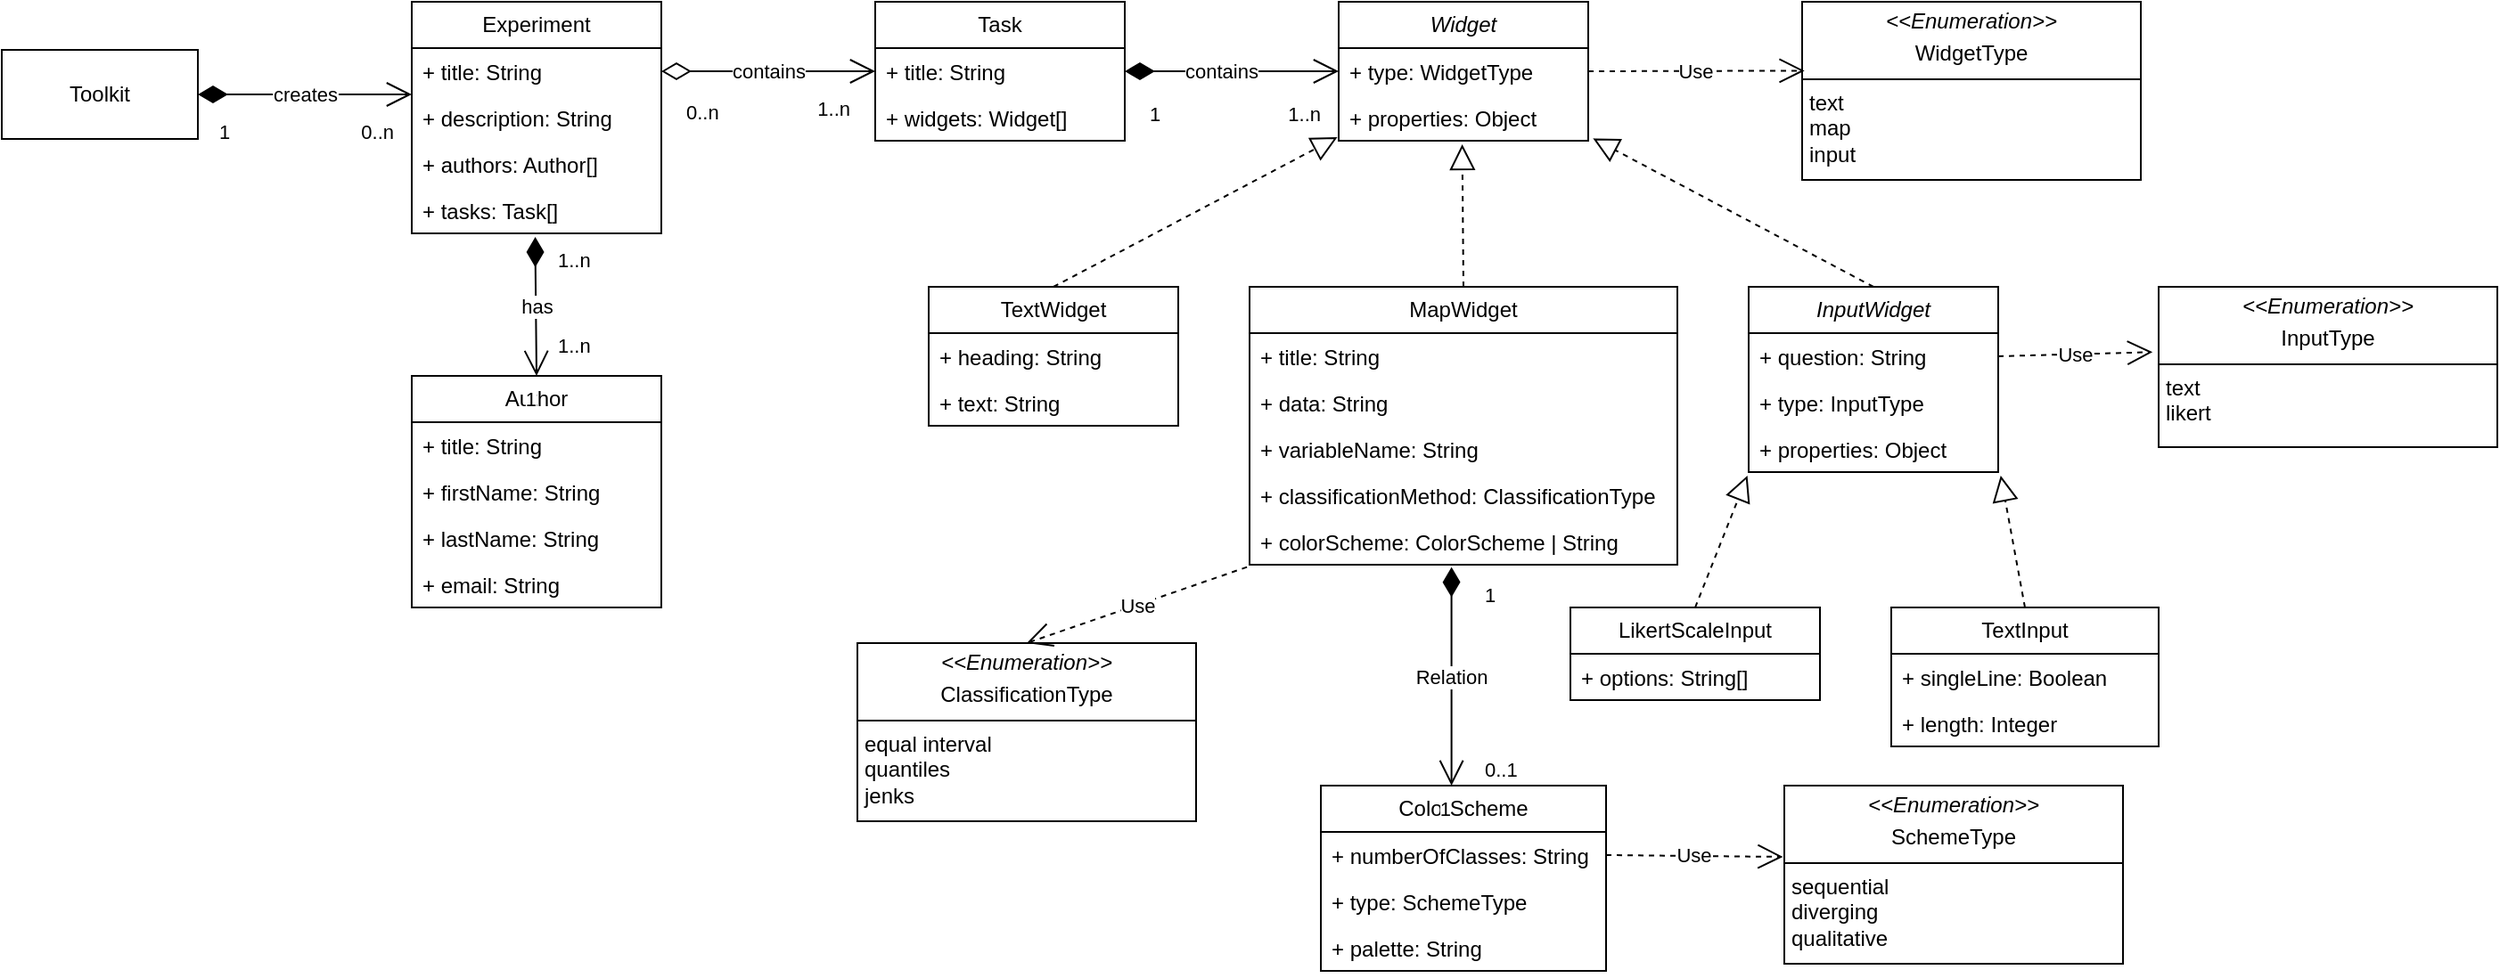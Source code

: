 <mxfile version="24.6.3" type="github">
  <diagram name="Seite-1" id="hTrbMKCkUKKpdgVP7ttc">
    <mxGraphModel dx="794" dy="501" grid="1" gridSize="10" guides="1" tooltips="1" connect="1" arrows="1" fold="1" page="1" pageScale="1" pageWidth="827" pageHeight="1169" math="0" shadow="0">
      <root>
        <mxCell id="0" />
        <mxCell id="1" parent="0" />
        <mxCell id="aJEjpHLFsi_cJQcQf6Nc-1" value="Experiment" style="swimlane;fontStyle=0;childLayout=stackLayout;horizontal=1;startSize=26;fillColor=none;horizontalStack=0;resizeParent=1;resizeParentMax=0;resizeLast=0;collapsible=1;marginBottom=0;whiteSpace=wrap;html=1;" parent="1" vertex="1">
          <mxGeometry x="240" y="40" width="140" height="130" as="geometry" />
        </mxCell>
        <mxCell id="aJEjpHLFsi_cJQcQf6Nc-3" value="+ title: String" style="text;strokeColor=none;fillColor=none;align=left;verticalAlign=top;spacingLeft=4;spacingRight=4;overflow=hidden;rotatable=0;points=[[0,0.5],[1,0.5]];portConstraint=eastwest;whiteSpace=wrap;html=1;" parent="aJEjpHLFsi_cJQcQf6Nc-1" vertex="1">
          <mxGeometry y="26" width="140" height="26" as="geometry" />
        </mxCell>
        <mxCell id="duTGw4LvQdPXdJmLXDdw-10" value="+ description: String" style="text;strokeColor=none;fillColor=none;align=left;verticalAlign=top;spacingLeft=4;spacingRight=4;overflow=hidden;rotatable=0;points=[[0,0.5],[1,0.5]];portConstraint=eastwest;whiteSpace=wrap;html=1;" parent="aJEjpHLFsi_cJQcQf6Nc-1" vertex="1">
          <mxGeometry y="52" width="140" height="26" as="geometry" />
        </mxCell>
        <mxCell id="duTGw4LvQdPXdJmLXDdw-11" value="+ authors: Author[]" style="text;strokeColor=none;fillColor=none;align=left;verticalAlign=top;spacingLeft=4;spacingRight=4;overflow=hidden;rotatable=0;points=[[0,0.5],[1,0.5]];portConstraint=eastwest;whiteSpace=wrap;html=1;" parent="aJEjpHLFsi_cJQcQf6Nc-1" vertex="1">
          <mxGeometry y="78" width="140" height="26" as="geometry" />
        </mxCell>
        <mxCell id="aJEjpHLFsi_cJQcQf6Nc-4" value="+ tasks: Task[]" style="text;strokeColor=none;fillColor=none;align=left;verticalAlign=top;spacingLeft=4;spacingRight=4;overflow=hidden;rotatable=0;points=[[0,0.5],[1,0.5]];portConstraint=eastwest;whiteSpace=wrap;html=1;" parent="aJEjpHLFsi_cJQcQf6Nc-1" vertex="1">
          <mxGeometry y="104" width="140" height="26" as="geometry" />
        </mxCell>
        <mxCell id="aJEjpHLFsi_cJQcQf6Nc-5" value="Task" style="swimlane;fontStyle=0;childLayout=stackLayout;horizontal=1;startSize=26;fillColor=none;horizontalStack=0;resizeParent=1;resizeParentMax=0;resizeLast=0;collapsible=1;marginBottom=0;whiteSpace=wrap;html=1;" parent="1" vertex="1">
          <mxGeometry x="500" y="40" width="140" height="78" as="geometry" />
        </mxCell>
        <mxCell id="aJEjpHLFsi_cJQcQf6Nc-7" value="+ title: String" style="text;strokeColor=none;fillColor=none;align=left;verticalAlign=top;spacingLeft=4;spacingRight=4;overflow=hidden;rotatable=0;points=[[0,0.5],[1,0.5]];portConstraint=eastwest;whiteSpace=wrap;html=1;" parent="aJEjpHLFsi_cJQcQf6Nc-5" vertex="1">
          <mxGeometry y="26" width="140" height="26" as="geometry" />
        </mxCell>
        <mxCell id="aJEjpHLFsi_cJQcQf6Nc-8" value="+ widgets: Widget[]" style="text;strokeColor=none;fillColor=none;align=left;verticalAlign=top;spacingLeft=4;spacingRight=4;overflow=hidden;rotatable=0;points=[[0,0.5],[1,0.5]];portConstraint=eastwest;whiteSpace=wrap;html=1;" parent="aJEjpHLFsi_cJQcQf6Nc-5" vertex="1">
          <mxGeometry y="52" width="140" height="26" as="geometry" />
        </mxCell>
        <mxCell id="aJEjpHLFsi_cJQcQf6Nc-19" value="contains" style="endArrow=open;html=1;endSize=12;startArrow=diamondThin;startSize=14;startFill=0;edgeStyle=orthogonalEdgeStyle;rounded=0;exitX=1;exitY=0.5;exitDx=0;exitDy=0;" parent="1" source="aJEjpHLFsi_cJQcQf6Nc-3" target="aJEjpHLFsi_cJQcQf6Nc-5" edge="1">
          <mxGeometry relative="1" as="geometry">
            <mxPoint x="400" y="92" as="sourcePoint" />
            <mxPoint x="490" y="240" as="targetPoint" />
          </mxGeometry>
        </mxCell>
        <mxCell id="aJEjpHLFsi_cJQcQf6Nc-20" value="0..n" style="edgeLabel;resizable=0;html=1;align=left;verticalAlign=top;" parent="aJEjpHLFsi_cJQcQf6Nc-19" connectable="0" vertex="1">
          <mxGeometry x="-1" relative="1" as="geometry">
            <mxPoint x="12" y="10" as="offset" />
          </mxGeometry>
        </mxCell>
        <mxCell id="aJEjpHLFsi_cJQcQf6Nc-21" value="1..n" style="edgeLabel;resizable=0;html=1;align=right;verticalAlign=top;" parent="aJEjpHLFsi_cJQcQf6Nc-19" connectable="0" vertex="1">
          <mxGeometry x="1" relative="1" as="geometry">
            <mxPoint x="-14" y="8" as="offset" />
          </mxGeometry>
        </mxCell>
        <mxCell id="aJEjpHLFsi_cJQcQf6Nc-23" value="&lt;i&gt;Widget&lt;/i&gt;" style="swimlane;fontStyle=0;childLayout=stackLayout;horizontal=1;startSize=26;fillColor=none;horizontalStack=0;resizeParent=1;resizeParentMax=0;resizeLast=0;collapsible=1;marginBottom=0;whiteSpace=wrap;html=1;" parent="1" vertex="1">
          <mxGeometry x="760" y="40" width="140" height="78" as="geometry" />
        </mxCell>
        <mxCell id="SgNZFXFqU0z_mkOXl5cz-1" value="+ type: WidgetType&amp;nbsp;" style="text;strokeColor=none;fillColor=none;align=left;verticalAlign=top;spacingLeft=4;spacingRight=4;overflow=hidden;rotatable=0;points=[[0,0.5],[1,0.5]];portConstraint=eastwest;whiteSpace=wrap;html=1;" parent="aJEjpHLFsi_cJQcQf6Nc-23" vertex="1">
          <mxGeometry y="26" width="140" height="26" as="geometry" />
        </mxCell>
        <mxCell id="yYEY-TI2sgDTMhkHwGYD-23" value="+ properties: Object" style="text;strokeColor=none;fillColor=none;align=left;verticalAlign=top;spacingLeft=4;spacingRight=4;overflow=hidden;rotatable=0;points=[[0,0.5],[1,0.5]];portConstraint=eastwest;whiteSpace=wrap;html=1;" parent="aJEjpHLFsi_cJQcQf6Nc-23" vertex="1">
          <mxGeometry y="52" width="140" height="26" as="geometry" />
        </mxCell>
        <mxCell id="aJEjpHLFsi_cJQcQf6Nc-40" value="contains" style="endArrow=open;html=1;endSize=12;startArrow=diamondThin;startSize=14;startFill=1;edgeStyle=orthogonalEdgeStyle;rounded=0;entryX=0;entryY=0.5;entryDx=0;entryDy=0;exitX=1;exitY=0.5;exitDx=0;exitDy=0;" parent="1" source="aJEjpHLFsi_cJQcQf6Nc-7" target="SgNZFXFqU0z_mkOXl5cz-1" edge="1">
          <mxGeometry x="-0.098" relative="1" as="geometry">
            <mxPoint x="681.06" y="146.002" as="sourcePoint" />
            <mxPoint x="630" y="220" as="targetPoint" />
            <Array as="points">
              <mxPoint x="690" y="79" />
              <mxPoint x="690" y="79" />
            </Array>
            <mxPoint as="offset" />
          </mxGeometry>
        </mxCell>
        <mxCell id="aJEjpHLFsi_cJQcQf6Nc-41" value="1" style="edgeLabel;resizable=0;html=1;align=left;verticalAlign=top;" parent="aJEjpHLFsi_cJQcQf6Nc-40" connectable="0" vertex="1">
          <mxGeometry x="-1" relative="1" as="geometry">
            <mxPoint x="12" y="11" as="offset" />
          </mxGeometry>
        </mxCell>
        <mxCell id="aJEjpHLFsi_cJQcQf6Nc-42" value="1..n" style="edgeLabel;resizable=0;html=1;align=right;verticalAlign=top;" parent="aJEjpHLFsi_cJQcQf6Nc-40" connectable="0" vertex="1">
          <mxGeometry x="1" relative="1" as="geometry">
            <mxPoint x="-10" y="11" as="offset" />
          </mxGeometry>
        </mxCell>
        <mxCell id="duTGw4LvQdPXdJmLXDdw-6" value="Toolkit" style="html=1;whiteSpace=wrap;" parent="1" vertex="1">
          <mxGeometry x="10" y="67" width="110" height="50" as="geometry" />
        </mxCell>
        <mxCell id="duTGw4LvQdPXdJmLXDdw-7" value="creates" style="endArrow=open;html=1;endSize=12;startArrow=diamondThin;startSize=14;startFill=1;edgeStyle=orthogonalEdgeStyle;rounded=0;exitX=1;exitY=0.5;exitDx=0;exitDy=0;" parent="1" source="duTGw4LvQdPXdJmLXDdw-6" target="aJEjpHLFsi_cJQcQf6Nc-1" edge="1">
          <mxGeometry relative="1" as="geometry">
            <mxPoint x="270" y="260" as="sourcePoint" />
            <mxPoint x="430" y="260" as="targetPoint" />
            <Array as="points">
              <mxPoint x="220" y="92" />
              <mxPoint x="220" y="92" />
            </Array>
          </mxGeometry>
        </mxCell>
        <mxCell id="duTGw4LvQdPXdJmLXDdw-8" value="1" style="edgeLabel;resizable=0;html=1;align=left;verticalAlign=top;" parent="duTGw4LvQdPXdJmLXDdw-7" connectable="0" vertex="1">
          <mxGeometry x="-1" relative="1" as="geometry">
            <mxPoint x="10" y="8" as="offset" />
          </mxGeometry>
        </mxCell>
        <mxCell id="duTGw4LvQdPXdJmLXDdw-9" value="0..n" style="edgeLabel;resizable=0;html=1;align=right;verticalAlign=top;" parent="duTGw4LvQdPXdJmLXDdw-7" connectable="0" vertex="1">
          <mxGeometry x="1" relative="1" as="geometry">
            <mxPoint x="-10" y="8" as="offset" />
          </mxGeometry>
        </mxCell>
        <mxCell id="SgNZFXFqU0z_mkOXl5cz-5" value="&lt;p style=&quot;margin:0px;margin-top:4px;text-align:center;&quot;&gt;&lt;i&gt;&amp;lt;&amp;lt;Enumeration&amp;gt;&amp;gt;&lt;/i&gt;&lt;br&gt;&lt;/p&gt;&lt;p style=&quot;margin:0px;margin-top:4px;text-align:center;&quot;&gt;WidgetType&lt;/p&gt;&lt;hr size=&quot;1&quot; style=&quot;border-style:solid;&quot;&gt;&lt;p style=&quot;margin:0px;margin-left:4px;&quot;&gt;text&lt;/p&gt;&lt;p style=&quot;margin:0px;margin-left:4px;&quot;&gt;map&lt;/p&gt;&lt;p style=&quot;margin:0px;margin-left:4px;&quot;&gt;input&lt;/p&gt;&lt;p style=&quot;margin:0px;margin-left:4px;&quot;&gt;&lt;br&gt;&lt;/p&gt;" style="verticalAlign=top;align=left;overflow=fill;html=1;whiteSpace=wrap;" parent="1" vertex="1">
          <mxGeometry x="1020" y="40" width="190" height="100" as="geometry" />
        </mxCell>
        <mxCell id="yYEY-TI2sgDTMhkHwGYD-1" value="&lt;p style=&quot;margin:0px;margin-top:4px;text-align:center;&quot;&gt;&lt;i&gt;&amp;lt;&amp;lt;Enumeration&amp;gt;&amp;gt;&lt;/i&gt;&lt;br&gt;&lt;/p&gt;&lt;p style=&quot;margin:0px;margin-top:4px;text-align:center;&quot;&gt;InputType&lt;/p&gt;&lt;hr size=&quot;1&quot; style=&quot;border-style:solid;&quot;&gt;&lt;p style=&quot;margin:0px;margin-left:4px;&quot;&gt;text&lt;/p&gt;&lt;p style=&quot;margin:0px;margin-left:4px;&quot;&gt;likert&lt;/p&gt;&lt;p style=&quot;margin:0px;margin-left:4px;&quot;&gt;&lt;br&gt;&lt;/p&gt;" style="verticalAlign=top;align=left;overflow=fill;html=1;whiteSpace=wrap;" parent="1" vertex="1">
          <mxGeometry x="1220" y="200" width="190" height="90" as="geometry" />
        </mxCell>
        <mxCell id="yYEY-TI2sgDTMhkHwGYD-7" value="TextWidget" style="swimlane;fontStyle=0;childLayout=stackLayout;horizontal=1;startSize=26;fillColor=none;horizontalStack=0;resizeParent=1;resizeParentMax=0;resizeLast=0;collapsible=1;marginBottom=0;whiteSpace=wrap;html=1;" parent="1" vertex="1">
          <mxGeometry x="530" y="200" width="140" height="78" as="geometry" />
        </mxCell>
        <mxCell id="OWlXxVe4LouW6o5lbNtA-1" value="+ heading: String&lt;div&gt;&lt;br&gt;&lt;/div&gt;" style="text;strokeColor=none;fillColor=none;align=left;verticalAlign=top;spacingLeft=4;spacingRight=4;overflow=hidden;rotatable=0;points=[[0,0.5],[1,0.5]];portConstraint=eastwest;whiteSpace=wrap;html=1;" parent="yYEY-TI2sgDTMhkHwGYD-7" vertex="1">
          <mxGeometry y="26" width="140" height="26" as="geometry" />
        </mxCell>
        <mxCell id="yYEY-TI2sgDTMhkHwGYD-10" value="+ text&lt;span style=&quot;background-color: initial;&quot;&gt;: String&lt;/span&gt;" style="text;strokeColor=none;fillColor=none;align=left;verticalAlign=top;spacingLeft=4;spacingRight=4;overflow=hidden;rotatable=0;points=[[0,0.5],[1,0.5]];portConstraint=eastwest;whiteSpace=wrap;html=1;" parent="yYEY-TI2sgDTMhkHwGYD-7" vertex="1">
          <mxGeometry y="52" width="140" height="26" as="geometry" />
        </mxCell>
        <mxCell id="yYEY-TI2sgDTMhkHwGYD-12" value="MapWidget" style="swimlane;fontStyle=0;childLayout=stackLayout;horizontal=1;startSize=26;fillColor=none;horizontalStack=0;resizeParent=1;resizeParentMax=0;resizeLast=0;collapsible=1;marginBottom=0;whiteSpace=wrap;html=1;" parent="1" vertex="1">
          <mxGeometry x="710" y="200" width="240" height="156" as="geometry" />
        </mxCell>
        <mxCell id="yYEY-TI2sgDTMhkHwGYD-14" value="+ title: String" style="text;strokeColor=none;fillColor=none;align=left;verticalAlign=top;spacingLeft=4;spacingRight=4;overflow=hidden;rotatable=0;points=[[0,0.5],[1,0.5]];portConstraint=eastwest;whiteSpace=wrap;html=1;" parent="yYEY-TI2sgDTMhkHwGYD-12" vertex="1">
          <mxGeometry y="26" width="240" height="26" as="geometry" />
        </mxCell>
        <mxCell id="h3OrCYWk1MTncaIAEq_G-1" value="+ data: String" style="text;strokeColor=none;fillColor=none;align=left;verticalAlign=top;spacingLeft=4;spacingRight=4;overflow=hidden;rotatable=0;points=[[0,0.5],[1,0.5]];portConstraint=eastwest;whiteSpace=wrap;html=1;" parent="yYEY-TI2sgDTMhkHwGYD-12" vertex="1">
          <mxGeometry y="52" width="240" height="26" as="geometry" />
        </mxCell>
        <mxCell id="h3OrCYWk1MTncaIAEq_G-2" value="+ variableName: String" style="text;strokeColor=none;fillColor=none;align=left;verticalAlign=top;spacingLeft=4;spacingRight=4;overflow=hidden;rotatable=0;points=[[0,0.5],[1,0.5]];portConstraint=eastwest;whiteSpace=wrap;html=1;" parent="yYEY-TI2sgDTMhkHwGYD-12" vertex="1">
          <mxGeometry y="78" width="240" height="26" as="geometry" />
        </mxCell>
        <mxCell id="h3OrCYWk1MTncaIAEq_G-5" value="+ classificationMethod: ClassificationType&lt;div&gt;&lt;br&gt;&lt;/div&gt;" style="text;strokeColor=none;fillColor=none;align=left;verticalAlign=top;spacingLeft=4;spacingRight=4;overflow=hidden;rotatable=0;points=[[0,0.5],[1,0.5]];portConstraint=eastwest;whiteSpace=wrap;html=1;" parent="yYEY-TI2sgDTMhkHwGYD-12" vertex="1">
          <mxGeometry y="104" width="240" height="26" as="geometry" />
        </mxCell>
        <mxCell id="h3OrCYWk1MTncaIAEq_G-6" value="+ colorScheme: ColorScheme | String" style="text;strokeColor=none;fillColor=none;align=left;verticalAlign=top;spacingLeft=4;spacingRight=4;overflow=hidden;rotatable=0;points=[[0,0.5],[1,0.5]];portConstraint=eastwest;whiteSpace=wrap;html=1;" parent="yYEY-TI2sgDTMhkHwGYD-12" vertex="1">
          <mxGeometry y="130" width="240" height="26" as="geometry" />
        </mxCell>
        <mxCell id="yYEY-TI2sgDTMhkHwGYD-15" value="&lt;i&gt;InputWidget&lt;/i&gt;" style="swimlane;fontStyle=0;childLayout=stackLayout;horizontal=1;startSize=26;fillColor=none;horizontalStack=0;resizeParent=1;resizeParentMax=0;resizeLast=0;collapsible=1;marginBottom=0;whiteSpace=wrap;html=1;" parent="1" vertex="1">
          <mxGeometry x="990" y="200" width="140" height="104" as="geometry" />
        </mxCell>
        <mxCell id="yYEY-TI2sgDTMhkHwGYD-17" value="+ question: String" style="text;strokeColor=none;fillColor=none;align=left;verticalAlign=top;spacingLeft=4;spacingRight=4;overflow=hidden;rotatable=0;points=[[0,0.5],[1,0.5]];portConstraint=eastwest;whiteSpace=wrap;html=1;" parent="yYEY-TI2sgDTMhkHwGYD-15" vertex="1">
          <mxGeometry y="26" width="140" height="26" as="geometry" />
        </mxCell>
        <mxCell id="yYEY-TI2sgDTMhkHwGYD-18" value="+ type: InputType" style="text;strokeColor=none;fillColor=none;align=left;verticalAlign=top;spacingLeft=4;spacingRight=4;overflow=hidden;rotatable=0;points=[[0,0.5],[1,0.5]];portConstraint=eastwest;whiteSpace=wrap;html=1;" parent="yYEY-TI2sgDTMhkHwGYD-15" vertex="1">
          <mxGeometry y="52" width="140" height="26" as="geometry" />
        </mxCell>
        <mxCell id="767e44UfmVsmEup9iVjn-1" value="+ properties: Object&lt;div&gt;&lt;br&gt;&lt;/div&gt;" style="text;strokeColor=none;fillColor=none;align=left;verticalAlign=top;spacingLeft=4;spacingRight=4;overflow=hidden;rotatable=0;points=[[0,0.5],[1,0.5]];portConstraint=eastwest;whiteSpace=wrap;html=1;" parent="yYEY-TI2sgDTMhkHwGYD-15" vertex="1">
          <mxGeometry y="78" width="140" height="26" as="geometry" />
        </mxCell>
        <mxCell id="yYEY-TI2sgDTMhkHwGYD-19" value="" style="endArrow=block;dashed=1;endFill=0;endSize=12;html=1;rounded=0;exitX=0.5;exitY=0;exitDx=0;exitDy=0;entryX=-0.005;entryY=0.923;entryDx=0;entryDy=0;entryPerimeter=0;" parent="1" source="yYEY-TI2sgDTMhkHwGYD-7" target="yYEY-TI2sgDTMhkHwGYD-23" edge="1">
          <mxGeometry width="160" relative="1" as="geometry">
            <mxPoint x="300" y="520" as="sourcePoint" />
            <mxPoint x="460" y="520" as="targetPoint" />
          </mxGeometry>
        </mxCell>
        <mxCell id="yYEY-TI2sgDTMhkHwGYD-20" value="" style="endArrow=block;dashed=1;endFill=0;endSize=12;html=1;rounded=0;entryX=0.495;entryY=1.077;entryDx=0;entryDy=0;entryPerimeter=0;exitX=0.5;exitY=0;exitDx=0;exitDy=0;" parent="1" source="yYEY-TI2sgDTMhkHwGYD-12" target="yYEY-TI2sgDTMhkHwGYD-23" edge="1">
          <mxGeometry width="160" relative="1" as="geometry">
            <mxPoint x="870" y="160" as="sourcePoint" />
            <mxPoint x="490" y="530" as="targetPoint" />
          </mxGeometry>
        </mxCell>
        <mxCell id="yYEY-TI2sgDTMhkHwGYD-21" value="" style="endArrow=block;dashed=1;endFill=0;endSize=12;html=1;rounded=0;exitX=0.5;exitY=0;exitDx=0;exitDy=0;entryX=1.019;entryY=0.949;entryDx=0;entryDy=0;entryPerimeter=0;" parent="1" source="yYEY-TI2sgDTMhkHwGYD-15" target="yYEY-TI2sgDTMhkHwGYD-23" edge="1">
          <mxGeometry width="160" relative="1" as="geometry">
            <mxPoint x="300" y="520" as="sourcePoint" />
            <mxPoint x="460" y="520" as="targetPoint" />
          </mxGeometry>
        </mxCell>
        <mxCell id="yYEY-TI2sgDTMhkHwGYD-24" value="LikertScaleInput" style="swimlane;fontStyle=0;childLayout=stackLayout;horizontal=1;startSize=26;fillColor=none;horizontalStack=0;resizeParent=1;resizeParentMax=0;resizeLast=0;collapsible=1;marginBottom=0;whiteSpace=wrap;html=1;" parent="1" vertex="1">
          <mxGeometry x="890" y="380" width="140" height="52" as="geometry" />
        </mxCell>
        <mxCell id="yYEY-TI2sgDTMhkHwGYD-25" value="+ options: String[]" style="text;strokeColor=none;fillColor=none;align=left;verticalAlign=top;spacingLeft=4;spacingRight=4;overflow=hidden;rotatable=0;points=[[0,0.5],[1,0.5]];portConstraint=eastwest;whiteSpace=wrap;html=1;" parent="yYEY-TI2sgDTMhkHwGYD-24" vertex="1">
          <mxGeometry y="26" width="140" height="26" as="geometry" />
        </mxCell>
        <mxCell id="yYEY-TI2sgDTMhkHwGYD-29" value="" style="endArrow=block;dashed=1;endFill=0;endSize=12;html=1;rounded=0;exitX=0.5;exitY=0;exitDx=0;exitDy=0;entryX=-0.005;entryY=1.077;entryDx=0;entryDy=0;entryPerimeter=0;" parent="1" source="yYEY-TI2sgDTMhkHwGYD-24" target="767e44UfmVsmEup9iVjn-1" edge="1">
          <mxGeometry width="160" relative="1" as="geometry">
            <mxPoint x="410" y="760" as="sourcePoint" />
            <mxPoint x="570" y="760" as="targetPoint" />
          </mxGeometry>
        </mxCell>
        <mxCell id="yYEY-TI2sgDTMhkHwGYD-36" value="TextInput" style="swimlane;fontStyle=0;childLayout=stackLayout;horizontal=1;startSize=26;fillColor=none;horizontalStack=0;resizeParent=1;resizeParentMax=0;resizeLast=0;collapsible=1;marginBottom=0;whiteSpace=wrap;html=1;" parent="1" vertex="1">
          <mxGeometry x="1070" y="380" width="150" height="78" as="geometry" />
        </mxCell>
        <mxCell id="yYEY-TI2sgDTMhkHwGYD-37" value="+ singleLine: Boolean" style="text;strokeColor=none;fillColor=none;align=left;verticalAlign=top;spacingLeft=4;spacingRight=4;overflow=hidden;rotatable=0;points=[[0,0.5],[1,0.5]];portConstraint=eastwest;whiteSpace=wrap;html=1;" parent="yYEY-TI2sgDTMhkHwGYD-36" vertex="1">
          <mxGeometry y="26" width="150" height="26" as="geometry" />
        </mxCell>
        <mxCell id="yYEY-TI2sgDTMhkHwGYD-38" value="+ length: Integer" style="text;strokeColor=none;fillColor=none;align=left;verticalAlign=top;spacingLeft=4;spacingRight=4;overflow=hidden;rotatable=0;points=[[0,0.5],[1,0.5]];portConstraint=eastwest;whiteSpace=wrap;html=1;" parent="yYEY-TI2sgDTMhkHwGYD-36" vertex="1">
          <mxGeometry y="52" width="150" height="26" as="geometry" />
        </mxCell>
        <mxCell id="yYEY-TI2sgDTMhkHwGYD-39" value="" style="endArrow=block;dashed=1;endFill=0;endSize=12;html=1;rounded=0;exitX=0.5;exitY=0;exitDx=0;exitDy=0;entryX=1.01;entryY=1.077;entryDx=0;entryDy=0;entryPerimeter=0;" parent="1" source="yYEY-TI2sgDTMhkHwGYD-36" target="767e44UfmVsmEup9iVjn-1" edge="1">
          <mxGeometry width="160" relative="1" as="geometry">
            <mxPoint x="620" y="650" as="sourcePoint" />
            <mxPoint x="780" y="650" as="targetPoint" />
          </mxGeometry>
        </mxCell>
        <mxCell id="wgkQjem1xLjSyXVZuhPe-2" value="Author" style="swimlane;fontStyle=0;childLayout=stackLayout;horizontal=1;startSize=26;fillColor=none;horizontalStack=0;resizeParent=1;resizeParentMax=0;resizeLast=0;collapsible=1;marginBottom=0;whiteSpace=wrap;html=1;" vertex="1" parent="1">
          <mxGeometry x="240" y="250" width="140" height="130" as="geometry" />
        </mxCell>
        <mxCell id="wgkQjem1xLjSyXVZuhPe-3" value="+ title: String" style="text;strokeColor=none;fillColor=none;align=left;verticalAlign=top;spacingLeft=4;spacingRight=4;overflow=hidden;rotatable=0;points=[[0,0.5],[1,0.5]];portConstraint=eastwest;whiteSpace=wrap;html=1;" vertex="1" parent="wgkQjem1xLjSyXVZuhPe-2">
          <mxGeometry y="26" width="140" height="26" as="geometry" />
        </mxCell>
        <mxCell id="wgkQjem1xLjSyXVZuhPe-4" value="+ firstName: String" style="text;strokeColor=none;fillColor=none;align=left;verticalAlign=top;spacingLeft=4;spacingRight=4;overflow=hidden;rotatable=0;points=[[0,0.5],[1,0.5]];portConstraint=eastwest;whiteSpace=wrap;html=1;" vertex="1" parent="wgkQjem1xLjSyXVZuhPe-2">
          <mxGeometry y="52" width="140" height="26" as="geometry" />
        </mxCell>
        <mxCell id="wgkQjem1xLjSyXVZuhPe-5" value="+ lastName: String" style="text;strokeColor=none;fillColor=none;align=left;verticalAlign=top;spacingLeft=4;spacingRight=4;overflow=hidden;rotatable=0;points=[[0,0.5],[1,0.5]];portConstraint=eastwest;whiteSpace=wrap;html=1;" vertex="1" parent="wgkQjem1xLjSyXVZuhPe-2">
          <mxGeometry y="78" width="140" height="26" as="geometry" />
        </mxCell>
        <mxCell id="wgkQjem1xLjSyXVZuhPe-6" value="+ email: String" style="text;strokeColor=none;fillColor=none;align=left;verticalAlign=top;spacingLeft=4;spacingRight=4;overflow=hidden;rotatable=0;points=[[0,0.5],[1,0.5]];portConstraint=eastwest;whiteSpace=wrap;html=1;" vertex="1" parent="wgkQjem1xLjSyXVZuhPe-2">
          <mxGeometry y="104" width="140" height="26" as="geometry" />
        </mxCell>
        <mxCell id="wgkQjem1xLjSyXVZuhPe-14" value="has" style="endArrow=open;html=1;endSize=12;startArrow=diamondThin;startSize=14;startFill=1;edgeStyle=orthogonalEdgeStyle;rounded=0;entryX=0.5;entryY=0;entryDx=0;entryDy=0;exitX=0.495;exitY=1.077;exitDx=0;exitDy=0;exitPerimeter=0;" edge="1" parent="1" source="aJEjpHLFsi_cJQcQf6Nc-4" target="wgkQjem1xLjSyXVZuhPe-2">
          <mxGeometry relative="1" as="geometry">
            <mxPoint x="230" y="180" as="sourcePoint" />
            <mxPoint x="390" y="180" as="targetPoint" />
            <Array as="points">
              <mxPoint x="309" y="180" />
            </Array>
          </mxGeometry>
        </mxCell>
        <mxCell id="wgkQjem1xLjSyXVZuhPe-15" value="1..n" style="edgeLabel;resizable=0;html=1;align=left;verticalAlign=top;" connectable="0" vertex="1" parent="wgkQjem1xLjSyXVZuhPe-14">
          <mxGeometry x="-1" relative="1" as="geometry">
            <mxPoint x="11" as="offset" />
          </mxGeometry>
        </mxCell>
        <mxCell id="wgkQjem1xLjSyXVZuhPe-16" value="1" style="edgeLabel;resizable=0;html=1;align=right;verticalAlign=top;" connectable="0" vertex="1" parent="wgkQjem1xLjSyXVZuhPe-14">
          <mxGeometry x="1" relative="1" as="geometry" />
        </mxCell>
        <mxCell id="wgkQjem1xLjSyXVZuhPe-17" value="1..n" style="edgeLabel;resizable=0;html=1;align=left;verticalAlign=top;" connectable="0" vertex="1" parent="1">
          <mxGeometry x="320.0" y="220.002" as="geometry" />
        </mxCell>
        <mxCell id="wgkQjem1xLjSyXVZuhPe-19" value="&lt;p style=&quot;margin:0px;margin-top:4px;text-align:center;&quot;&gt;&lt;i&gt;&amp;lt;&amp;lt;Enumeration&amp;gt;&amp;gt;&lt;/i&gt;&lt;br&gt;&lt;/p&gt;&lt;p style=&quot;margin:0px;margin-top:4px;text-align:center;&quot;&gt;ClassificationType&lt;/p&gt;&lt;hr size=&quot;1&quot; style=&quot;border-style:solid;&quot;&gt;&lt;p style=&quot;margin:0px;margin-left:4px;&quot;&gt;&lt;span style=&quot;background-color: initial;&quot;&gt;equal interval&lt;/span&gt;&lt;br&gt;&lt;/p&gt;&lt;p style=&quot;margin:0px;margin-left:4px;&quot;&gt;&lt;span style=&quot;background-color: initial;&quot;&gt;quantiles&lt;/span&gt;&lt;/p&gt;&lt;p style=&quot;margin:0px;margin-left:4px;&quot;&gt;&lt;span style=&quot;background-color: initial;&quot;&gt;jenks&lt;/span&gt;&lt;/p&gt;&lt;p style=&quot;margin:0px;margin-left:4px;&quot;&gt;&lt;br&gt;&lt;/p&gt;" style="verticalAlign=top;align=left;overflow=fill;html=1;whiteSpace=wrap;" vertex="1" parent="1">
          <mxGeometry x="490" y="400" width="190" height="100" as="geometry" />
        </mxCell>
        <mxCell id="wgkQjem1xLjSyXVZuhPe-20" value="Use" style="endArrow=open;endSize=12;dashed=1;html=1;rounded=0;exitX=-0.006;exitY=1.051;exitDx=0;exitDy=0;exitPerimeter=0;entryX=0.5;entryY=0;entryDx=0;entryDy=0;" edge="1" parent="1" source="h3OrCYWk1MTncaIAEq_G-6" target="wgkQjem1xLjSyXVZuhPe-19">
          <mxGeometry width="160" relative="1" as="geometry">
            <mxPoint x="770" y="290" as="sourcePoint" />
            <mxPoint x="930" y="290" as="targetPoint" />
          </mxGeometry>
        </mxCell>
        <mxCell id="wgkQjem1xLjSyXVZuhPe-21" value="Use" style="endArrow=open;endSize=12;dashed=1;html=1;rounded=0;exitX=1;exitY=0.5;exitDx=0;exitDy=0;entryX=0.007;entryY=0.387;entryDx=0;entryDy=0;entryPerimeter=0;" edge="1" parent="1" source="SgNZFXFqU0z_mkOXl5cz-1" target="SgNZFXFqU0z_mkOXl5cz-5">
          <mxGeometry width="160" relative="1" as="geometry">
            <mxPoint x="770" y="290" as="sourcePoint" />
            <mxPoint x="930" y="290" as="targetPoint" />
          </mxGeometry>
        </mxCell>
        <mxCell id="wgkQjem1xLjSyXVZuhPe-22" value="Use" style="endArrow=open;endSize=12;dashed=1;html=1;rounded=0;exitX=1;exitY=0.5;exitDx=0;exitDy=0;entryX=-0.018;entryY=0.407;entryDx=0;entryDy=0;entryPerimeter=0;" edge="1" parent="1" source="yYEY-TI2sgDTMhkHwGYD-17" target="yYEY-TI2sgDTMhkHwGYD-1">
          <mxGeometry width="160" relative="1" as="geometry">
            <mxPoint x="770" y="290" as="sourcePoint" />
            <mxPoint x="930" y="290" as="targetPoint" />
          </mxGeometry>
        </mxCell>
        <mxCell id="wgkQjem1xLjSyXVZuhPe-34" value="&lt;p style=&quot;margin:0px;margin-top:4px;text-align:center;&quot;&gt;&lt;i&gt;&amp;lt;&amp;lt;Enumeration&amp;gt;&amp;gt;&lt;/i&gt;&lt;br&gt;&lt;/p&gt;&lt;p style=&quot;margin:0px;margin-top:4px;text-align:center;&quot;&gt;SchemeType&lt;/p&gt;&lt;hr size=&quot;1&quot; style=&quot;border-style:solid;&quot;&gt;&lt;p style=&quot;margin:0px;margin-left:4px;&quot;&gt;&lt;span style=&quot;background-color: initial;&quot;&gt;sequential&lt;/span&gt;&lt;br&gt;&lt;/p&gt;&lt;p style=&quot;margin:0px;margin-left:4px;&quot;&gt;diverging&lt;/p&gt;&lt;p style=&quot;margin:0px;margin-left:4px;&quot;&gt;qualitative&lt;/p&gt;" style="verticalAlign=top;align=left;overflow=fill;html=1;whiteSpace=wrap;" vertex="1" parent="1">
          <mxGeometry x="1010" y="480" width="190" height="100" as="geometry" />
        </mxCell>
        <mxCell id="wgkQjem1xLjSyXVZuhPe-35" value="Use" style="endArrow=open;endSize=12;dashed=1;html=1;rounded=0;exitX=1;exitY=0.5;exitDx=0;exitDy=0;entryX=-0.004;entryY=0.4;entryDx=0;entryDy=0;entryPerimeter=0;" edge="1" parent="1" source="wgkQjem1xLjSyXVZuhPe-37" target="wgkQjem1xLjSyXVZuhPe-34">
          <mxGeometry width="160" relative="1" as="geometry">
            <mxPoint x="930" y="516.63" as="sourcePoint" />
            <mxPoint x="950" y="390" as="targetPoint" />
          </mxGeometry>
        </mxCell>
        <mxCell id="wgkQjem1xLjSyXVZuhPe-36" value="ColorScheme" style="swimlane;fontStyle=0;childLayout=stackLayout;horizontal=1;startSize=26;fillColor=none;horizontalStack=0;resizeParent=1;resizeParentMax=0;resizeLast=0;collapsible=1;marginBottom=0;whiteSpace=wrap;html=1;" vertex="1" parent="1">
          <mxGeometry x="750" y="480" width="160" height="104" as="geometry" />
        </mxCell>
        <mxCell id="wgkQjem1xLjSyXVZuhPe-37" value="+ numberOfClasses: String" style="text;strokeColor=none;fillColor=none;align=left;verticalAlign=top;spacingLeft=4;spacingRight=4;overflow=hidden;rotatable=0;points=[[0,0.5],[1,0.5]];portConstraint=eastwest;whiteSpace=wrap;html=1;" vertex="1" parent="wgkQjem1xLjSyXVZuhPe-36">
          <mxGeometry y="26" width="160" height="26" as="geometry" />
        </mxCell>
        <mxCell id="wgkQjem1xLjSyXVZuhPe-38" value="+ type: SchemeType" style="text;strokeColor=none;fillColor=none;align=left;verticalAlign=top;spacingLeft=4;spacingRight=4;overflow=hidden;rotatable=0;points=[[0,0.5],[1,0.5]];portConstraint=eastwest;whiteSpace=wrap;html=1;" vertex="1" parent="wgkQjem1xLjSyXVZuhPe-36">
          <mxGeometry y="52" width="160" height="26" as="geometry" />
        </mxCell>
        <mxCell id="wgkQjem1xLjSyXVZuhPe-39" value="+ palette: String" style="text;strokeColor=none;fillColor=none;align=left;verticalAlign=top;spacingLeft=4;spacingRight=4;overflow=hidden;rotatable=0;points=[[0,0.5],[1,0.5]];portConstraint=eastwest;whiteSpace=wrap;html=1;" vertex="1" parent="wgkQjem1xLjSyXVZuhPe-36">
          <mxGeometry y="78" width="160" height="26" as="geometry" />
        </mxCell>
        <mxCell id="wgkQjem1xLjSyXVZuhPe-47" value="Relation" style="endArrow=open;html=1;endSize=12;startArrow=diamondThin;startSize=14;startFill=1;edgeStyle=orthogonalEdgeStyle;rounded=0;exitX=0.472;exitY=1.051;exitDx=0;exitDy=0;exitPerimeter=0;" edge="1" parent="1" source="h3OrCYWk1MTncaIAEq_G-6" target="wgkQjem1xLjSyXVZuhPe-36">
          <mxGeometry relative="1" as="geometry">
            <mxPoint x="810" y="390" as="sourcePoint" />
            <mxPoint x="860" y="450" as="targetPoint" />
            <Array as="points">
              <mxPoint x="823" y="430" />
              <mxPoint x="823" y="430" />
            </Array>
          </mxGeometry>
        </mxCell>
        <mxCell id="wgkQjem1xLjSyXVZuhPe-48" value="1" style="edgeLabel;resizable=0;html=1;align=left;verticalAlign=top;" connectable="0" vertex="1" parent="wgkQjem1xLjSyXVZuhPe-47">
          <mxGeometry x="-1" relative="1" as="geometry">
            <mxPoint x="17" y="3" as="offset" />
          </mxGeometry>
        </mxCell>
        <mxCell id="wgkQjem1xLjSyXVZuhPe-49" value="1" style="edgeLabel;resizable=0;html=1;align=right;verticalAlign=top;" connectable="0" vertex="1" parent="wgkQjem1xLjSyXVZuhPe-47">
          <mxGeometry x="1" relative="1" as="geometry" />
        </mxCell>
        <mxCell id="wgkQjem1xLjSyXVZuhPe-50" value="0..1" style="edgeLabel;resizable=0;html=1;align=left;verticalAlign=top;" connectable="0" vertex="1" parent="1">
          <mxGeometry x="840" y="457.996" as="geometry" />
        </mxCell>
      </root>
    </mxGraphModel>
  </diagram>
</mxfile>
